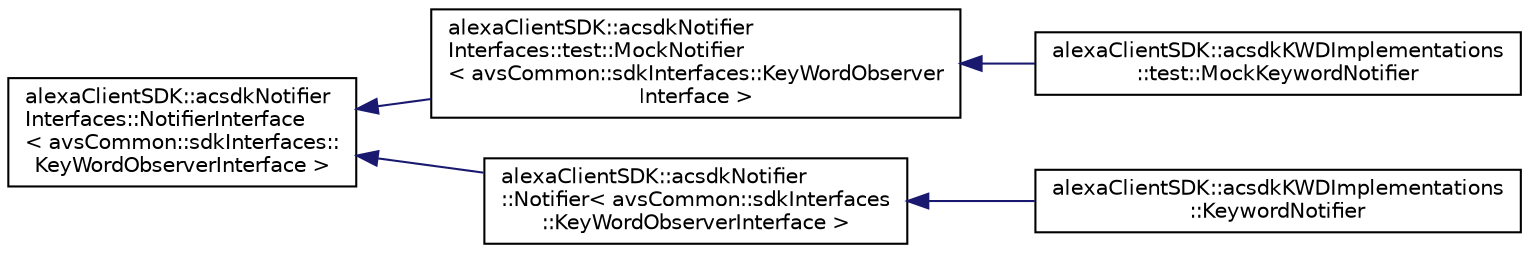 digraph "Graphical Class Hierarchy"
{
 // LATEX_PDF_SIZE
  edge [fontname="Helvetica",fontsize="10",labelfontname="Helvetica",labelfontsize="10"];
  node [fontname="Helvetica",fontsize="10",shape=record];
  rankdir="LR";
  Node0 [label="alexaClientSDK::acsdkNotifier\lInterfaces::NotifierInterface\l\< avsCommon::sdkInterfaces::\lKeyWordObserverInterface \>",height=0.2,width=0.4,color="black", fillcolor="white", style="filled",URL="$classalexa_client_s_d_k_1_1acsdk_notifier_interfaces_1_1_notifier_interface.html",tooltip=" "];
  Node0 -> Node1 [dir="back",color="midnightblue",fontsize="10",style="solid",fontname="Helvetica"];
  Node1 [label="alexaClientSDK::acsdkNotifier\lInterfaces::test::MockNotifier\l\< avsCommon::sdkInterfaces::KeyWordObserver\lInterface \>",height=0.2,width=0.4,color="black", fillcolor="white", style="filled",URL="$classalexa_client_s_d_k_1_1acsdk_notifier_interfaces_1_1test_1_1_mock_notifier.html",tooltip=" "];
  Node1 -> Node2 [dir="back",color="midnightblue",fontsize="10",style="solid",fontname="Helvetica"];
  Node2 [label="alexaClientSDK::acsdkKWDImplementations\l::test::MockKeywordNotifier",height=0.2,width=0.4,color="black", fillcolor="white", style="filled",URL="$classalexa_client_s_d_k_1_1acsdk_k_w_d_implementations_1_1test_1_1_mock_keyword_notifier.html",tooltip="A test KeywordNotifier."];
  Node0 -> Node3 [dir="back",color="midnightblue",fontsize="10",style="solid",fontname="Helvetica"];
  Node3 [label="alexaClientSDK::acsdkNotifier\l::Notifier\< avsCommon::sdkInterfaces\l::KeyWordObserverInterface \>",height=0.2,width=0.4,color="black", fillcolor="white", style="filled",URL="$classalexa_client_s_d_k_1_1acsdk_notifier_1_1_notifier.html",tooltip=" "];
  Node3 -> Node4 [dir="back",color="midnightblue",fontsize="10",style="solid",fontname="Helvetica"];
  Node4 [label="alexaClientSDK::acsdkKWDImplementations\l::KeywordNotifier",height=0.2,width=0.4,color="black", fillcolor="white", style="filled",URL="$classalexa_client_s_d_k_1_1acsdk_k_w_d_implementations_1_1_keyword_notifier.html",tooltip=" "];
}
